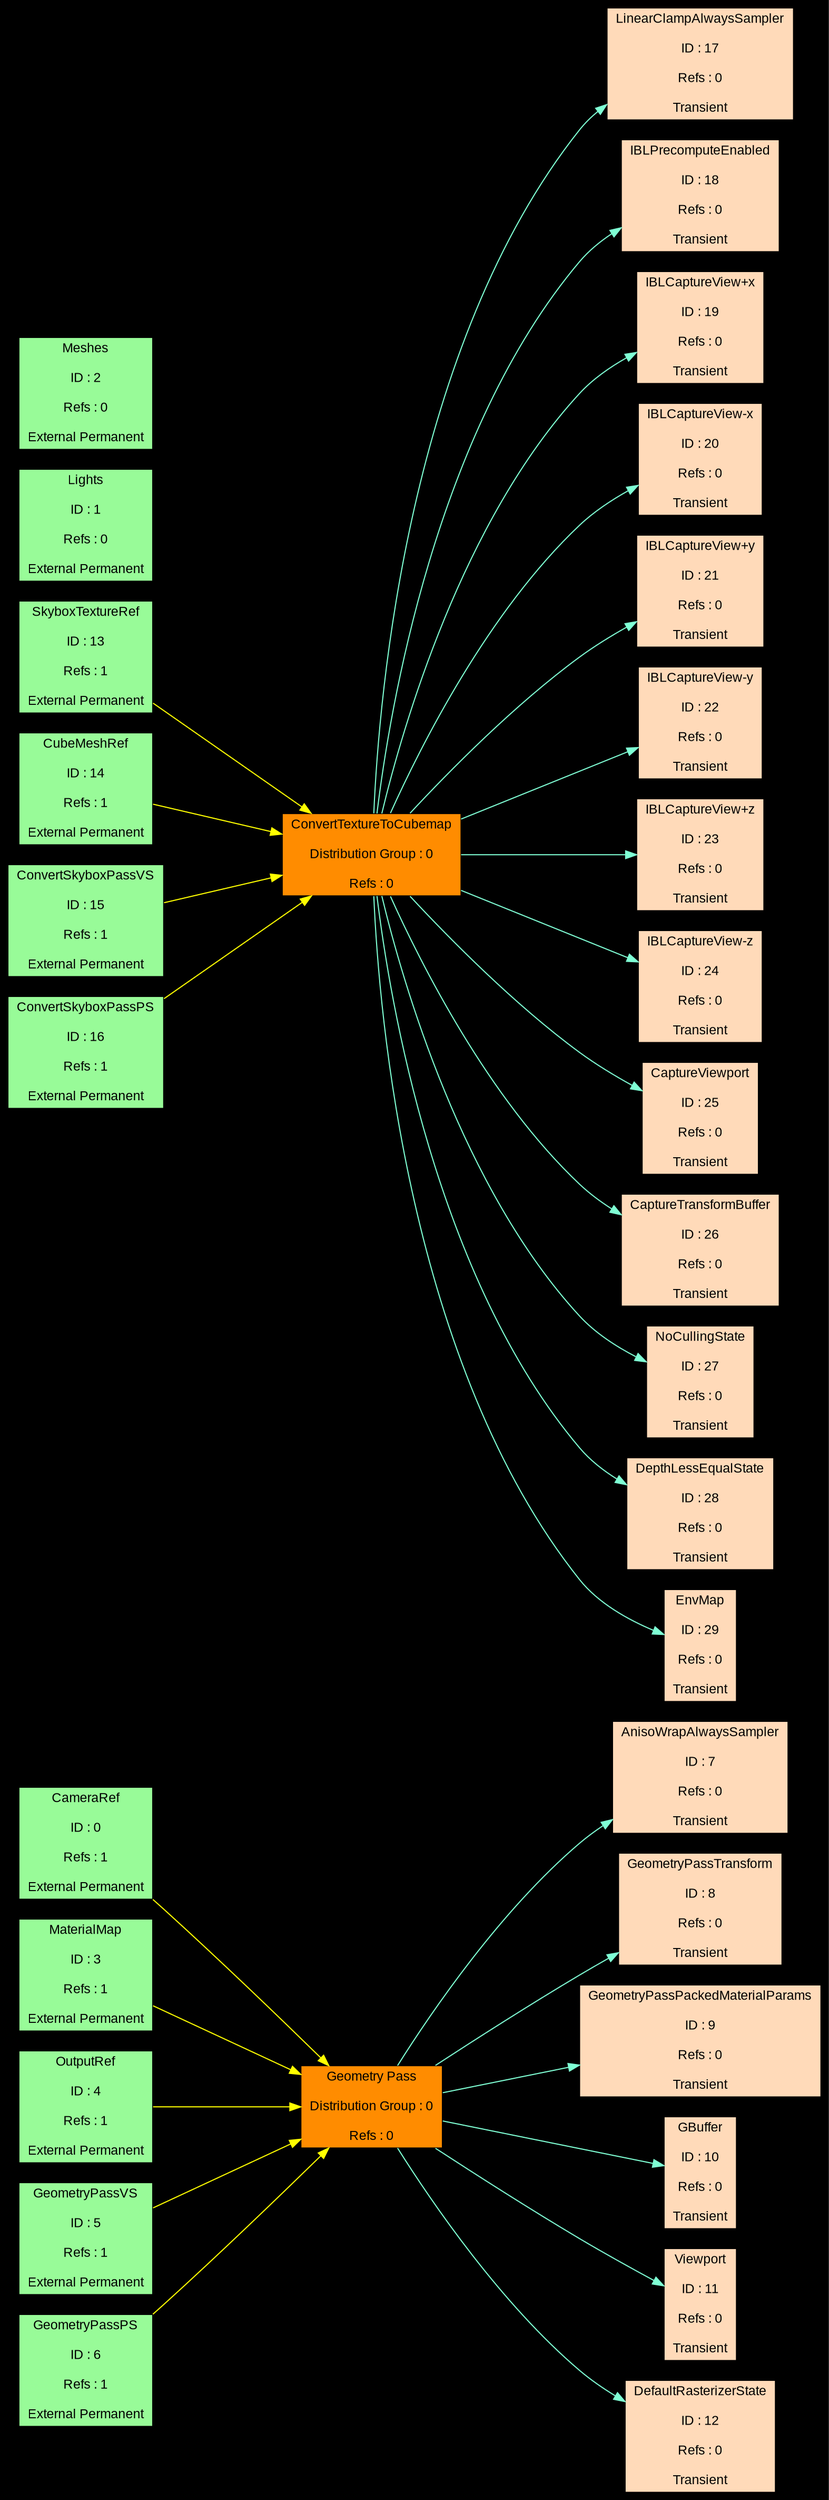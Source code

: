 digraph FrameGraph 
{
splines=true
graph [pad="0.1", nodestep="0.6", ranksep="1.5"]
rankdir = LR
bgcolor = black
node [shape=rectangle, fontname="arial", fontsize=12, fontcolor=black]
edge [fontname="arial", fontsize=12, fontcolor=white]
"Geometry Pass" [label="Geometry Pass
\nDistribution Group : 0
\nRefs : 0", style=filled, fillcolor=darkorange];
"ConvertTextureToCubemap" [label="ConvertTextureToCubemap
\nDistribution Group : 0
\nRefs : 0", style=filled, fillcolor=darkorange];
"CameraRef" [label="CameraRef
\nID : 0
\nRefs : 1
\nExternal Permanent", style=filled, fillcolor=palegreen]
"Lights" [label="Lights
\nID : 1
\nRefs : 0
\nExternal Permanent", style=filled, fillcolor=palegreen]
"Meshes" [label="Meshes
\nID : 2
\nRefs : 0
\nExternal Permanent", style=filled, fillcolor=palegreen]
"MaterialMap" [label="MaterialMap
\nID : 3
\nRefs : 1
\nExternal Permanent", style=filled, fillcolor=palegreen]
"OutputRef" [label="OutputRef
\nID : 4
\nRefs : 1
\nExternal Permanent", style=filled, fillcolor=palegreen]
"GeometryPassVS" [label="GeometryPassVS
\nID : 5
\nRefs : 1
\nExternal Permanent", style=filled, fillcolor=palegreen]
"GeometryPassPS" [label="GeometryPassPS
\nID : 6
\nRefs : 1
\nExternal Permanent", style=filled, fillcolor=palegreen]
"AnisoWrapAlwaysSampler" [label="AnisoWrapAlwaysSampler
\nID : 7
\nRefs : 0
\nTransient", style=filled, fillcolor=peachpuff]
"GeometryPassTransform" [label="GeometryPassTransform
\nID : 8
\nRefs : 0
\nTransient", style=filled, fillcolor=peachpuff]
"GeometryPassPackedMaterialParams" [label="GeometryPassPackedMaterialParams
\nID : 9
\nRefs : 0
\nTransient", style=filled, fillcolor=peachpuff]
"GBuffer" [label="GBuffer
\nID : 10
\nRefs : 0
\nTransient", style=filled, fillcolor=peachpuff]
"Viewport" [label="Viewport
\nID : 11
\nRefs : 0
\nTransient", style=filled, fillcolor=peachpuff]
"DefaultRasterizerState" [label="DefaultRasterizerState
\nID : 12
\nRefs : 0
\nTransient", style=filled, fillcolor=peachpuff]
"SkyboxTextureRef" [label="SkyboxTextureRef
\nID : 13
\nRefs : 1
\nExternal Permanent", style=filled, fillcolor=palegreen]
"CubeMeshRef" [label="CubeMeshRef
\nID : 14
\nRefs : 1
\nExternal Permanent", style=filled, fillcolor=palegreen]
"ConvertSkyboxPassVS" [label="ConvertSkyboxPassVS
\nID : 15
\nRefs : 1
\nExternal Permanent", style=filled, fillcolor=palegreen]
"ConvertSkyboxPassPS" [label="ConvertSkyboxPassPS
\nID : 16
\nRefs : 1
\nExternal Permanent", style=filled, fillcolor=palegreen]
"LinearClampAlwaysSampler" [label="LinearClampAlwaysSampler
\nID : 17
\nRefs : 0
\nTransient", style=filled, fillcolor=peachpuff]
"IBLPrecomputeEnabled" [label="IBLPrecomputeEnabled
\nID : 18
\nRefs : 0
\nTransient", style=filled, fillcolor=peachpuff]
"IBLCaptureView+x" [label="IBLCaptureView+x
\nID : 19
\nRefs : 0
\nTransient", style=filled, fillcolor=peachpuff]
"IBLCaptureView-x" [label="IBLCaptureView-x
\nID : 20
\nRefs : 0
\nTransient", style=filled, fillcolor=peachpuff]
"IBLCaptureView+y" [label="IBLCaptureView+y
\nID : 21
\nRefs : 0
\nTransient", style=filled, fillcolor=peachpuff]
"IBLCaptureView-y" [label="IBLCaptureView-y
\nID : 22
\nRefs : 0
\nTransient", style=filled, fillcolor=peachpuff]
"IBLCaptureView+z" [label="IBLCaptureView+z
\nID : 23
\nRefs : 0
\nTransient", style=filled, fillcolor=peachpuff]
"IBLCaptureView-z" [label="IBLCaptureView-z
\nID : 24
\nRefs : 0
\nTransient", style=filled, fillcolor=peachpuff]
"CaptureViewport" [label="CaptureViewport
\nID : 25
\nRefs : 0
\nTransient", style=filled, fillcolor=peachpuff]
"CaptureTransformBuffer" [label="CaptureTransformBuffer
\nID : 26
\nRefs : 0
\nTransient", style=filled, fillcolor=peachpuff]
"NoCullingState" [label="NoCullingState
\nID : 27
\nRefs : 0
\nTransient", style=filled, fillcolor=peachpuff]
"DepthLessEqualState" [label="DepthLessEqualState
\nID : 28
\nRefs : 0
\nTransient", style=filled, fillcolor=peachpuff]
"EnvMap" [label="EnvMap
\nID : 29
\nRefs : 0
\nTransient", style=filled, fillcolor=peachpuff]
"Geometry Pass" -> { "AnisoWrapAlwaysSampler" "GeometryPassTransform" "GeometryPassPackedMaterialParams" "GBuffer" "Viewport" "DefaultRasterizerState" } [color=aquamarine]
"Geometry Pass" -> { } [color=firebrick1]
"ConvertTextureToCubemap" -> { "LinearClampAlwaysSampler" "IBLPrecomputeEnabled" "IBLCaptureView+x" "IBLCaptureView-x" "IBLCaptureView+y" "IBLCaptureView-y" "IBLCaptureView+z" "IBLCaptureView-z" "CaptureViewport" "CaptureTransformBuffer" "NoCullingState" "DepthLessEqualState" "EnvMap" } [color=aquamarine]
"ConvertTextureToCubemap" -> { } [color=firebrick1]

"CameraRef" -> { "Geometry Pass" } [color=yellow]
"Lights" -> { } [color=yellow]
"Meshes" -> { } [color=yellow]
"MaterialMap" -> { "Geometry Pass" } [color=yellow]
"OutputRef" -> { "Geometry Pass" } [color=yellow]
"GeometryPassVS" -> { "Geometry Pass" } [color=yellow]
"GeometryPassPS" -> { "Geometry Pass" } [color=yellow]
"AnisoWrapAlwaysSampler" -> { } [color=yellow]
"GeometryPassTransform" -> { } [color=yellow]
"GeometryPassPackedMaterialParams" -> { } [color=yellow]
"GBuffer" -> { } [color=yellow]
"Viewport" -> { } [color=yellow]
"DefaultRasterizerState" -> { } [color=yellow]
"SkyboxTextureRef" -> { "ConvertTextureToCubemap" } [color=yellow]
"CubeMeshRef" -> { "ConvertTextureToCubemap" } [color=yellow]
"ConvertSkyboxPassVS" -> { "ConvertTextureToCubemap" } [color=yellow]
"ConvertSkyboxPassPS" -> { "ConvertTextureToCubemap" } [color=yellow]
"LinearClampAlwaysSampler" -> { } [color=yellow]
"IBLPrecomputeEnabled" -> { } [color=yellow]
"IBLCaptureView+x" -> { } [color=yellow]
"IBLCaptureView-x" -> { } [color=yellow]
"IBLCaptureView+y" -> { } [color=yellow]
"IBLCaptureView-y" -> { } [color=yellow]
"IBLCaptureView+z" -> { } [color=yellow]
"IBLCaptureView-z" -> { } [color=yellow]
"CaptureViewport" -> { } [color=yellow]
"CaptureTransformBuffer" -> { } [color=yellow]
"NoCullingState" -> { } [color=yellow]
"DepthLessEqualState" -> { } [color=yellow]
"EnvMap" -> { } [color=yellow]
}
